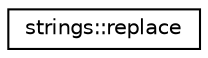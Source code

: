 digraph "Graphical Class Hierarchy"
{
 // LATEX_PDF_SIZE
  edge [fontname="Helvetica",fontsize="10",labelfontname="Helvetica",labelfontsize="10"];
  node [fontname="Helvetica",fontsize="10",shape=record];
  rankdir="LR";
  Node0 [label="strings::replace",height=0.2,width=0.4,color="black", fillcolor="white", style="filled",URL="$interfacestrings_1_1replace.html",tooltip="Replaces all occurrences of a substring within the original string."];
}
